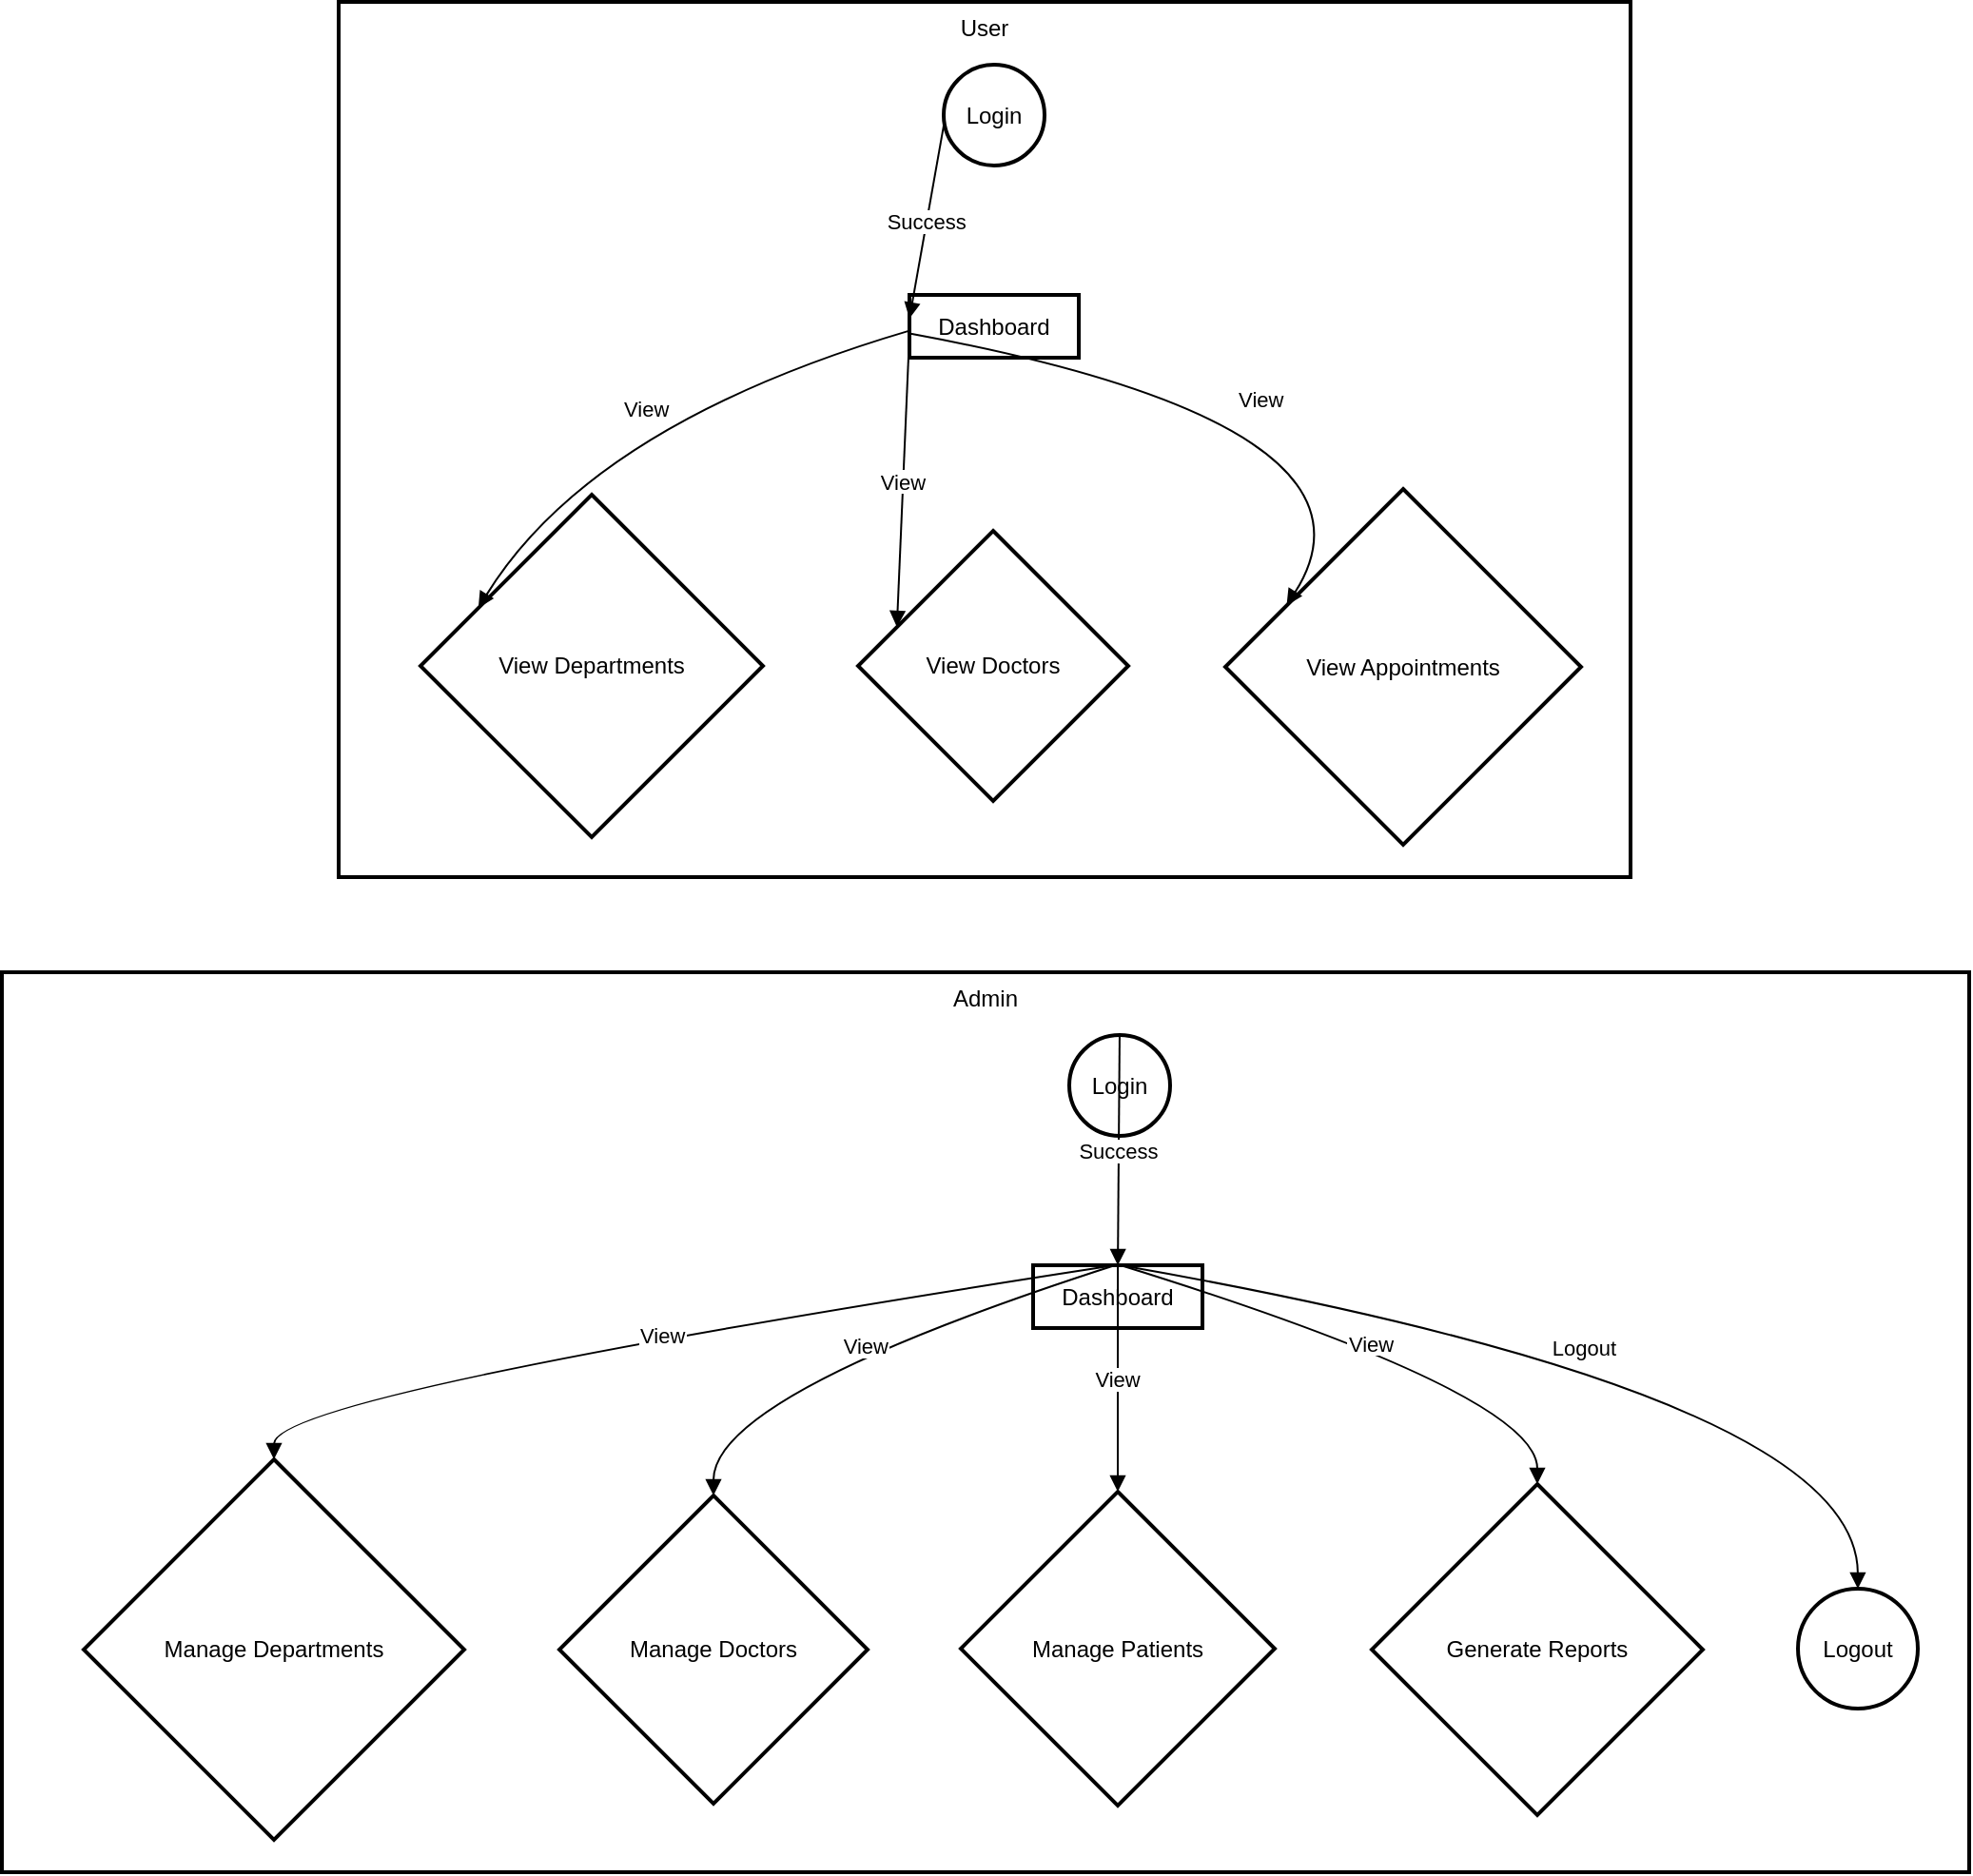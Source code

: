 <mxGraphModel><root><mxCell id="0"/><mxCell id="1" parent="0"/><mxCell id="2" value="User" style="whiteSpace=wrap;strokeWidth=2;verticalAlign=top;" vertex="1" parent="1"><mxGeometry x="177" width="679" height="460" as="geometry"/></mxCell><mxCell id="3" value="Login" style="ellipse;aspect=fixed;strokeWidth=2;whiteSpace=wrap;" vertex="1" parent="2"><mxGeometry x="318" y="33" width="53" height="53" as="geometry"/></mxCell><mxCell id="4" value="Dashboard" style="whiteSpace=wrap;strokeWidth=2;" vertex="1" parent="2"><mxGeometry x="300" y="154" width="89" height="33" as="geometry"/></mxCell><mxCell id="5" value="View Departments" style="rhombus;strokeWidth=2;whiteSpace=wrap;" vertex="1" parent="2"><mxGeometry x="43" y="259" width="180" height="180" as="geometry"/></mxCell><mxCell id="6" value="View Doctors" style="rhombus;strokeWidth=2;whiteSpace=wrap;" vertex="1" parent="2"><mxGeometry x="273" y="278" width="142" height="142" as="geometry"/></mxCell><mxCell id="7" value="View Appointments" style="rhombus;strokeWidth=2;whiteSpace=wrap;" vertex="1" parent="2"><mxGeometry x="466" y="256" width="187" height="187" as="geometry"/></mxCell><mxCell id="8" value="Success" style="curved=1;startArrow=none;endArrow=block;exitX=-2.84;exitY=1;entryX=-1.49;entryY=0.01;" edge="1" parent="2" source="3" target="4"><mxGeometry relative="1" as="geometry"><Array as="points"/></mxGeometry></mxCell><mxCell id="9" value="View" style="curved=1;startArrow=none;endArrow=block;exitX=-1.99;exitY=0.85;entryX=-0.48;entryY=0;" edge="1" parent="2" source="4" target="5"><mxGeometry relative="1" as="geometry"><Array as="points"><mxPoint x="133" y="222"/></Array></mxGeometry></mxCell><mxCell id="10" value="View" style="curved=1;startArrow=none;endArrow=block;exitX=-1.49;exitY=1.03;entryX=-0.74;entryY=0;" edge="1" parent="2" source="4" target="6"><mxGeometry relative="1" as="geometry"><Array as="points"/></mxGeometry></mxCell><mxCell id="11" value="View" style="curved=1;startArrow=none;endArrow=block;exitX=-0.99;exitY=0.84;entryX=-0.45;entryY=0;" edge="1" parent="2" source="4" target="7"><mxGeometry relative="1" as="geometry"><Array as="points"><mxPoint x="559" y="222"/></Array></mxGeometry></mxCell><mxCell id="12" value="Admin" style="whiteSpace=wrap;strokeWidth=2;verticalAlign=top;" vertex="1" parent="1"><mxGeometry y="510" width="1034" height="473" as="geometry"/></mxCell><mxCell id="13" value="Login" style="ellipse;aspect=fixed;strokeWidth=2;whiteSpace=wrap;" vertex="1" parent="12"><mxGeometry x="561" y="33" width="53" height="53" as="geometry"/></mxCell><mxCell id="14" value="Dashboard" style="whiteSpace=wrap;strokeWidth=2;" vertex="1" parent="12"><mxGeometry x="542" y="154" width="89" height="33" as="geometry"/></mxCell><mxCell id="15" value="Manage Departments" style="rhombus;strokeWidth=2;whiteSpace=wrap;" vertex="1" parent="12"><mxGeometry x="43" y="256" width="200" height="200" as="geometry"/></mxCell><mxCell id="16" value="Manage Doctors" style="rhombus;strokeWidth=2;whiteSpace=wrap;" vertex="1" parent="12"><mxGeometry x="293" y="275" width="162" height="162" as="geometry"/></mxCell><mxCell id="17" value="Manage Patients" style="rhombus;strokeWidth=2;whiteSpace=wrap;" vertex="1" parent="12"><mxGeometry x="504" y="273" width="165" height="165" as="geometry"/></mxCell><mxCell id="18" value="Generate Reports" style="rhombus;strokeWidth=2;whiteSpace=wrap;" vertex="1" parent="12"><mxGeometry x="720" y="269" width="174" height="174" as="geometry"/></mxCell><mxCell id="19" value="Logout" style="ellipse;aspect=fixed;strokeWidth=2;whiteSpace=wrap;" vertex="1" parent="12"><mxGeometry x="944" y="324" width="63" height="63" as="geometry"/></mxCell><mxCell id="20" value="Success" style="curved=1;startArrow=none;endArrow=block;exitX=0.49;exitY=-8.62;entryX=0.51;entryY=-15.44;" edge="1" parent="12" source="13" target="14"><mxGeometry relative="1" as="geometry"><Array as="points"/></mxGeometry></mxCell><mxCell id="21" value="View" style="curved=1;startArrow=none;endArrow=block;exitX=0;exitY=-14.78;entryX=0.5;entryY=-2.55;" edge="1" parent="12" source="14" target="15"><mxGeometry relative="1" as="geometry"><Array as="points"><mxPoint x="143" y="222"/></Array></mxGeometry></mxCell><mxCell id="22" value="View" style="curved=1;startArrow=none;endArrow=block;exitX=0;exitY=-14.61;entryX=0.5;entryY=-3.15;" edge="1" parent="12" source="14" target="16"><mxGeometry relative="1" as="geometry"><Array as="points"><mxPoint x="374" y="222"/></Array></mxGeometry></mxCell><mxCell id="23" value="View" style="curved=1;startArrow=none;endArrow=block;exitX=0.51;exitY=-14.43;entryX=0.5;entryY=-3.09;" edge="1" parent="12" source="14" target="17"><mxGeometry relative="1" as="geometry"><Array as="points"/></mxGeometry></mxCell><mxCell id="24" value="View" style="curved=1;startArrow=none;endArrow=block;exitX=1.01;exitY=-14.62;entryX=0.5;entryY=-2.93;" edge="1" parent="12" source="14" target="18"><mxGeometry relative="1" as="geometry"><Array as="points"><mxPoint x="807" y="222"/></Array></mxGeometry></mxCell><mxCell id="25" value="Logout" style="curved=1;startArrow=none;endArrow=block;exitX=1.01;exitY=-14.76;entryX=0.5;entryY=-8.09;" edge="1" parent="12" source="14" target="19"><mxGeometry relative="1" as="geometry"><Array as="points"><mxPoint x="975" y="222"/></Array></mxGeometry></mxCell></root></mxGraphModel>